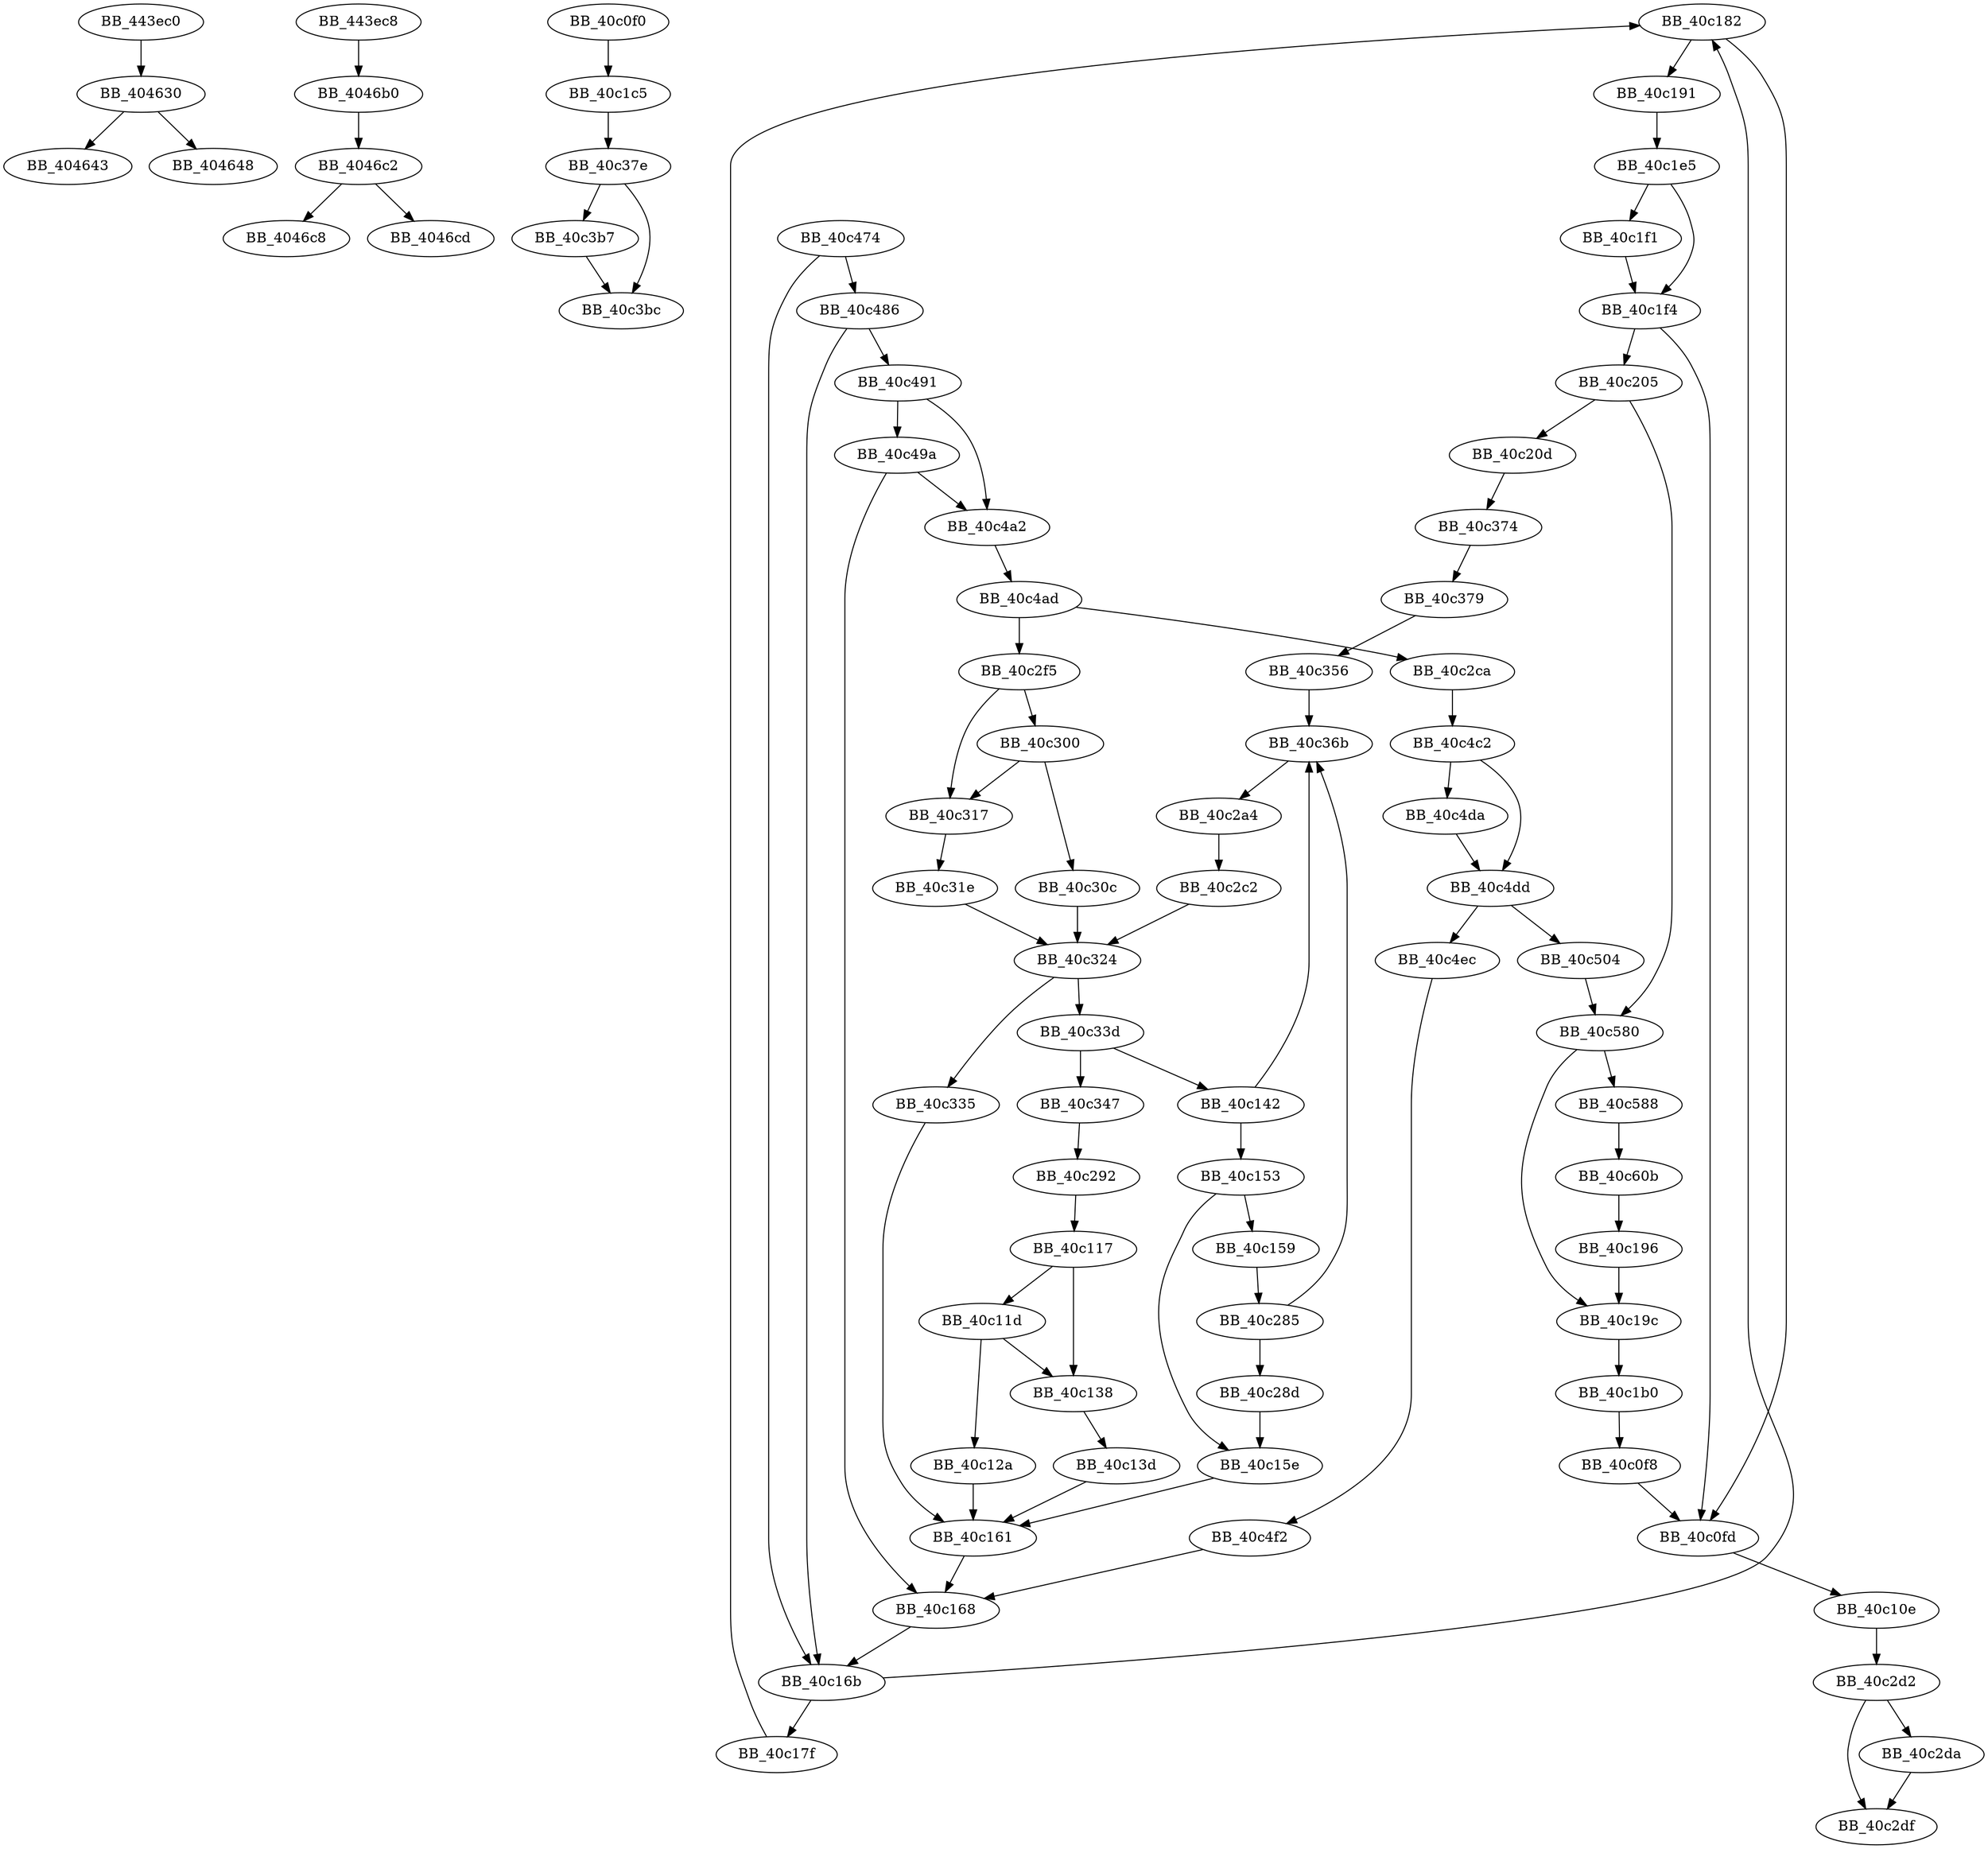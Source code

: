 DiGraph sub_40C0F0{
BB_404630->BB_404643
BB_404630->BB_404648
BB_4046b0->BB_4046c2
BB_4046c2->BB_4046c8
BB_4046c2->BB_4046cd
BB_40c0f0->BB_40c1c5
BB_40c0f8->BB_40c0fd
BB_40c0fd->BB_40c10e
BB_40c10e->BB_40c2d2
BB_40c117->BB_40c11d
BB_40c117->BB_40c138
BB_40c11d->BB_40c12a
BB_40c11d->BB_40c138
BB_40c12a->BB_40c161
BB_40c138->BB_40c13d
BB_40c13d->BB_40c161
BB_40c142->BB_40c153
BB_40c142->BB_40c36b
BB_40c153->BB_40c159
BB_40c153->BB_40c15e
BB_40c159->BB_40c285
BB_40c15e->BB_40c161
BB_40c161->BB_40c168
BB_40c168->BB_40c16b
BB_40c16b->BB_40c17f
BB_40c16b->BB_40c182
BB_40c17f->BB_40c182
BB_40c182->BB_40c0fd
BB_40c182->BB_40c191
BB_40c191->BB_40c1e5
BB_40c196->BB_40c19c
BB_40c19c->BB_40c1b0
BB_40c1b0->BB_40c0f8
BB_40c1c5->BB_40c37e
BB_40c1e5->BB_40c1f1
BB_40c1e5->BB_40c1f4
BB_40c1f1->BB_40c1f4
BB_40c1f4->BB_40c0fd
BB_40c1f4->BB_40c205
BB_40c205->BB_40c20d
BB_40c205->BB_40c580
BB_40c20d->BB_40c374
BB_40c285->BB_40c28d
BB_40c285->BB_40c36b
BB_40c28d->BB_40c15e
BB_40c292->BB_40c117
BB_40c2a4->BB_40c2c2
BB_40c2c2->BB_40c324
BB_40c2ca->BB_40c4c2
BB_40c2d2->BB_40c2da
BB_40c2d2->BB_40c2df
BB_40c2da->BB_40c2df
BB_40c2f5->BB_40c300
BB_40c2f5->BB_40c317
BB_40c300->BB_40c30c
BB_40c300->BB_40c317
BB_40c30c->BB_40c324
BB_40c317->BB_40c31e
BB_40c31e->BB_40c324
BB_40c324->BB_40c335
BB_40c324->BB_40c33d
BB_40c335->BB_40c161
BB_40c33d->BB_40c142
BB_40c33d->BB_40c347
BB_40c347->BB_40c292
BB_40c356->BB_40c36b
BB_40c36b->BB_40c2a4
BB_40c374->BB_40c379
BB_40c379->BB_40c356
BB_40c37e->BB_40c3b7
BB_40c37e->BB_40c3bc
BB_40c3b7->BB_40c3bc
BB_40c474->BB_40c16b
BB_40c474->BB_40c486
BB_40c486->BB_40c16b
BB_40c486->BB_40c491
BB_40c491->BB_40c49a
BB_40c491->BB_40c4a2
BB_40c49a->BB_40c168
BB_40c49a->BB_40c4a2
BB_40c4a2->BB_40c4ad
BB_40c4ad->BB_40c2ca
BB_40c4ad->BB_40c2f5
BB_40c4c2->BB_40c4da
BB_40c4c2->BB_40c4dd
BB_40c4da->BB_40c4dd
BB_40c4dd->BB_40c4ec
BB_40c4dd->BB_40c504
BB_40c4ec->BB_40c4f2
BB_40c4f2->BB_40c168
BB_40c504->BB_40c580
BB_40c580->BB_40c19c
BB_40c580->BB_40c588
BB_40c588->BB_40c60b
BB_40c60b->BB_40c196
BB_443ec0->BB_404630
BB_443ec8->BB_4046b0
}
